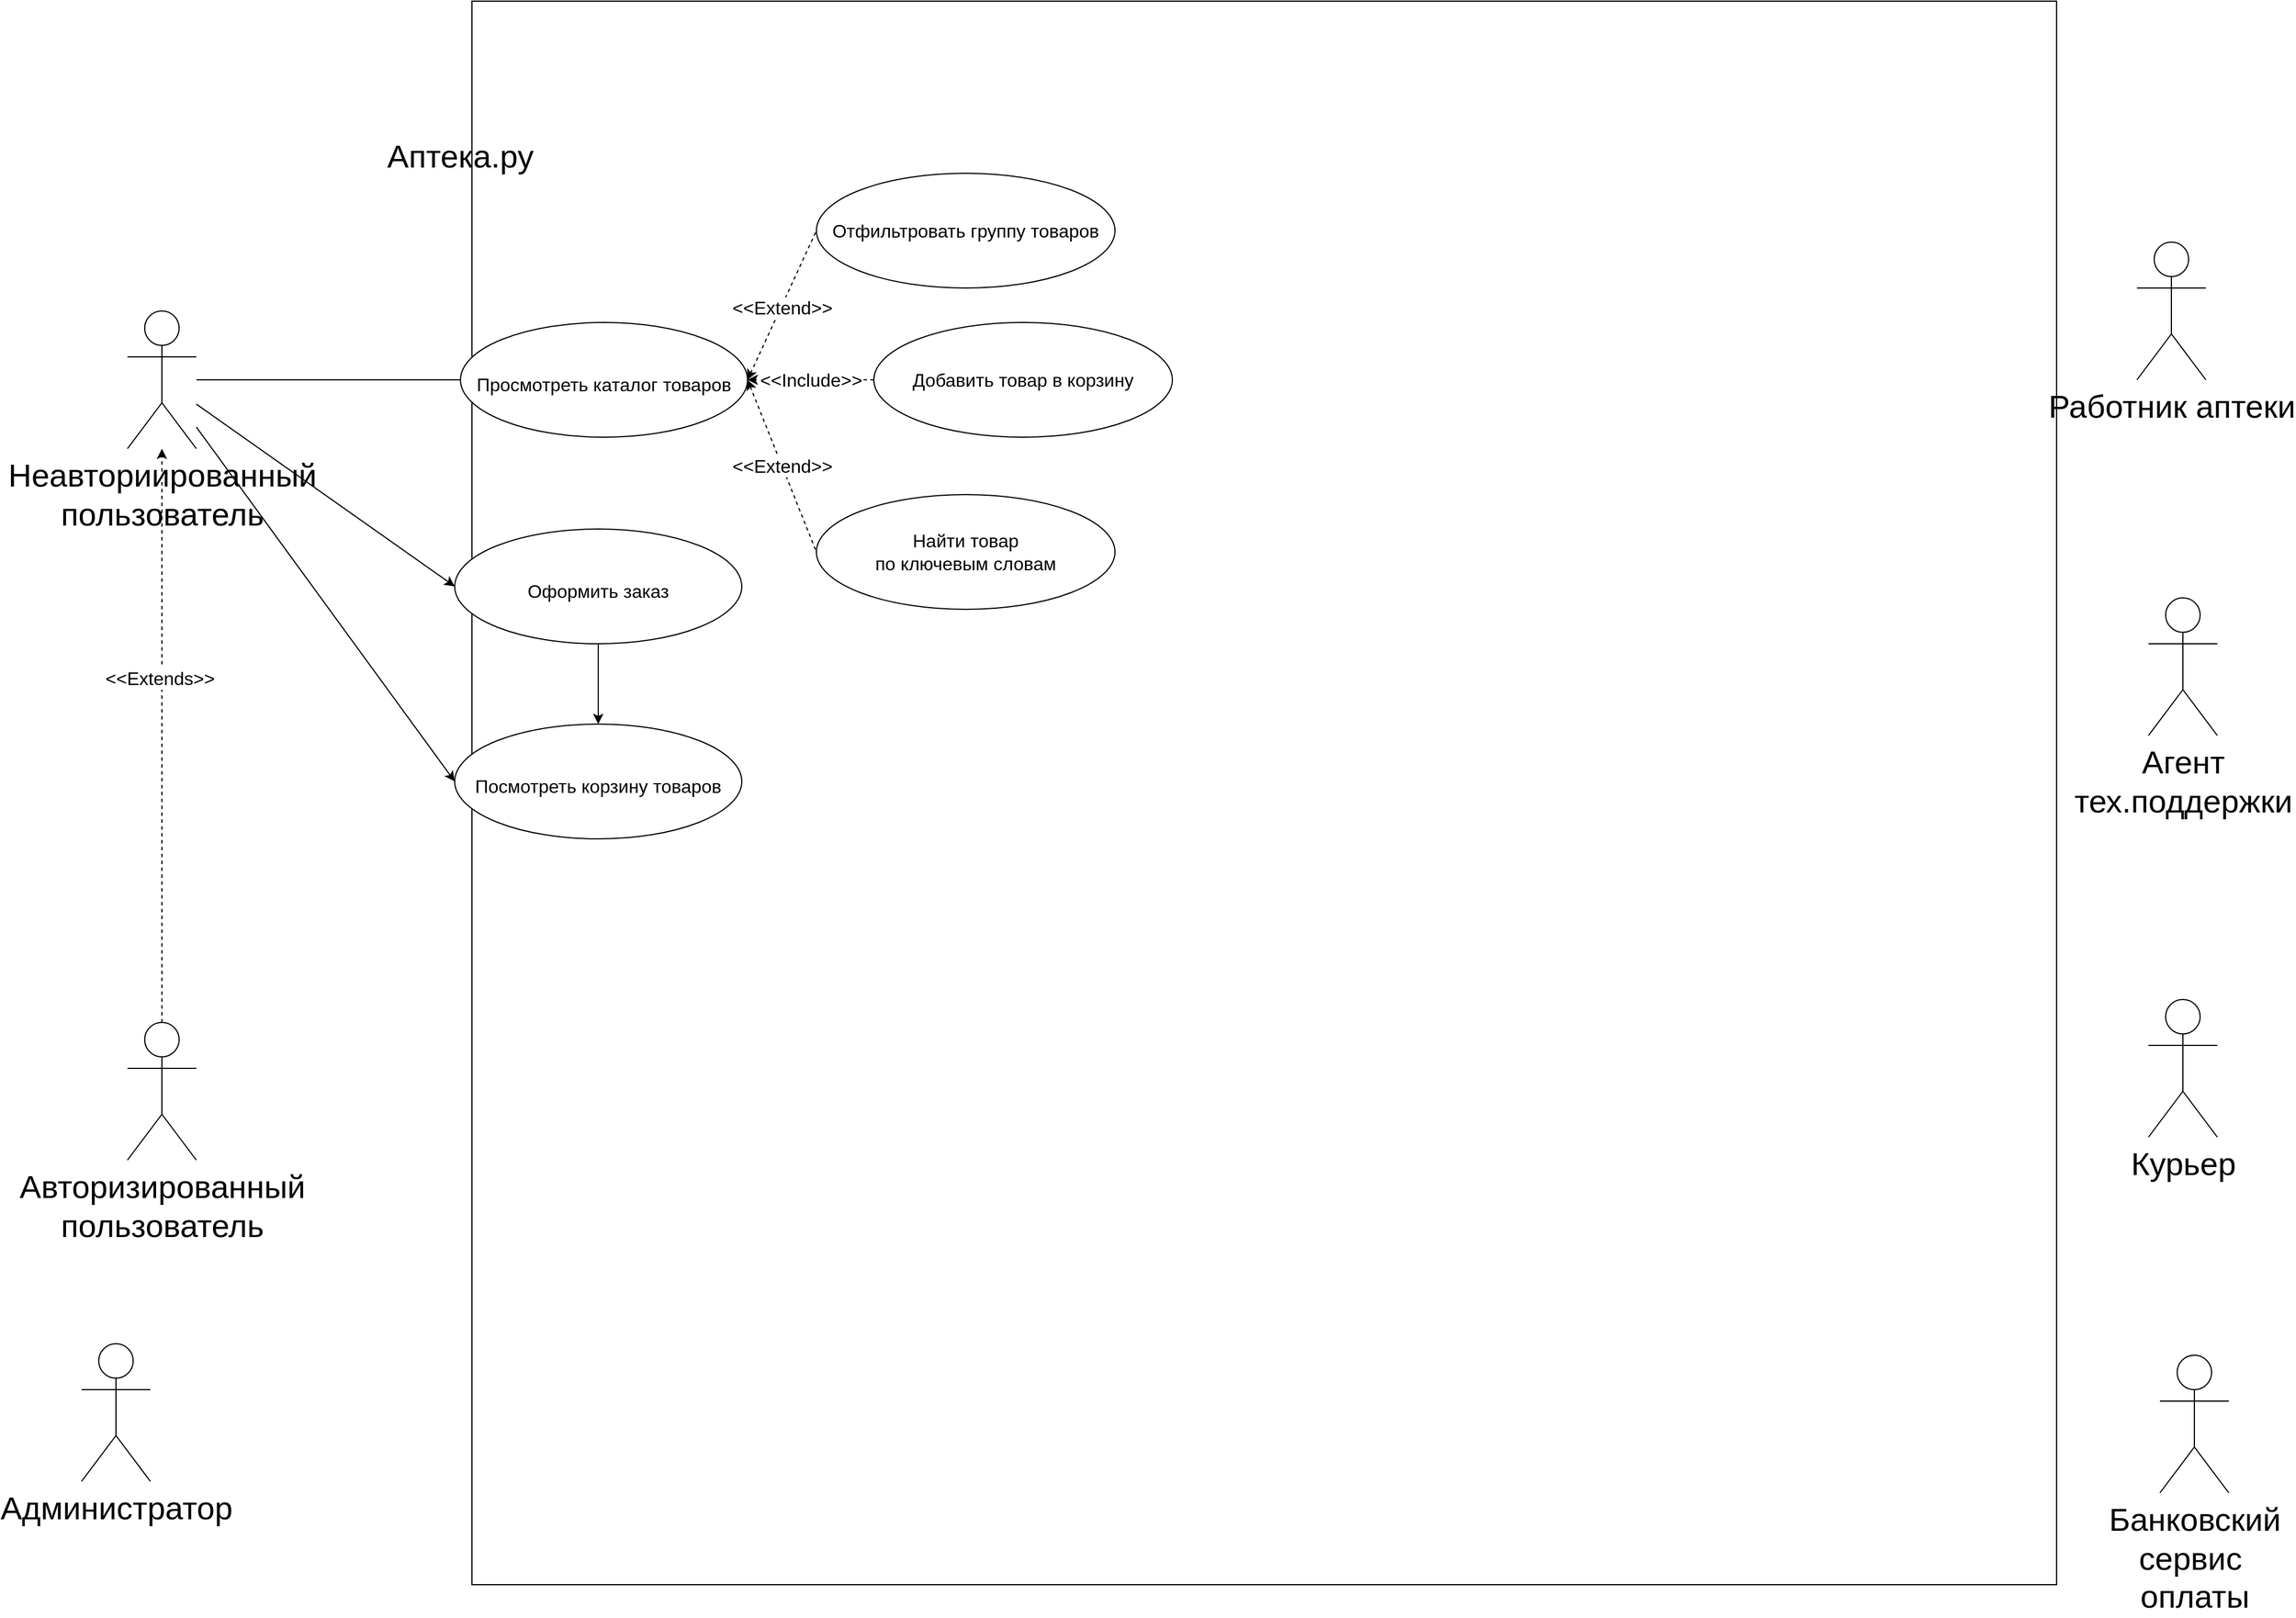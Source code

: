<mxfile version="20.6.0" type="github">
  <diagram id="BfHHQxl7yQTOUQ45r79P" name="Page-1">
    <mxGraphModel dx="2076" dy="2194" grid="1" gridSize="10" guides="1" tooltips="1" connect="1" arrows="1" fold="1" page="1" pageScale="1" pageWidth="850" pageHeight="1100" math="0" shadow="0">
      <root>
        <mxCell id="0" />
        <mxCell id="1" parent="0" />
        <mxCell id="L2ZxgYpfDoMjbY5Y4h9z-1" value="" style="whiteSpace=wrap;html=1;aspect=fixed;" vertex="1" parent="1">
          <mxGeometry x="440" y="-40" width="1380" height="1380" as="geometry" />
        </mxCell>
        <mxCell id="L2ZxgYpfDoMjbY5Y4h9z-2" value="&lt;font style=&quot;font-size: 28px;&quot;&gt;Аптека.ру&lt;/font&gt;" style="text;html=1;strokeColor=none;fillColor=none;align=center;verticalAlign=middle;whiteSpace=wrap;rounded=0;" vertex="1" parent="1">
          <mxGeometry x="400" y="80" width="60" height="30" as="geometry" />
        </mxCell>
        <mxCell id="L2ZxgYpfDoMjbY5Y4h9z-20" style="edgeStyle=orthogonalEdgeStyle;rounded=0;orthogonalLoop=1;jettySize=auto;html=1;fontSize=16;endArrow=none;endFill=0;" edge="1" parent="1" source="L2ZxgYpfDoMjbY5Y4h9z-3" target="L2ZxgYpfDoMjbY5Y4h9z-17">
          <mxGeometry relative="1" as="geometry" />
        </mxCell>
        <mxCell id="L2ZxgYpfDoMjbY5Y4h9z-28" style="edgeStyle=none;rounded=0;orthogonalLoop=1;jettySize=auto;html=1;entryX=0;entryY=0.5;entryDx=0;entryDy=0;fontSize=16;startArrow=none;startFill=0;endArrow=classic;endFill=1;" edge="1" parent="1" source="L2ZxgYpfDoMjbY5Y4h9z-3" target="L2ZxgYpfDoMjbY5Y4h9z-26">
          <mxGeometry relative="1" as="geometry" />
        </mxCell>
        <mxCell id="L2ZxgYpfDoMjbY5Y4h9z-32" style="edgeStyle=none;rounded=0;orthogonalLoop=1;jettySize=auto;html=1;entryX=0;entryY=0.5;entryDx=0;entryDy=0;fontSize=16;startArrow=none;startFill=0;endArrow=classic;endFill=1;" edge="1" parent="1" source="L2ZxgYpfDoMjbY5Y4h9z-3" target="L2ZxgYpfDoMjbY5Y4h9z-29">
          <mxGeometry relative="1" as="geometry" />
        </mxCell>
        <mxCell id="L2ZxgYpfDoMjbY5Y4h9z-3" value="Неавториированный&lt;br&gt;пользователь" style="shape=umlActor;verticalLabelPosition=bottom;verticalAlign=top;html=1;outlineConnect=0;fontSize=28;" vertex="1" parent="1">
          <mxGeometry x="140" y="230" width="60" height="120" as="geometry" />
        </mxCell>
        <mxCell id="L2ZxgYpfDoMjbY5Y4h9z-34" style="edgeStyle=none;rounded=0;orthogonalLoop=1;jettySize=auto;html=1;fontSize=18;startArrow=none;startFill=0;endArrow=classic;endFill=1;dashed=1;" edge="1" parent="1" source="L2ZxgYpfDoMjbY5Y4h9z-4" target="L2ZxgYpfDoMjbY5Y4h9z-3">
          <mxGeometry relative="1" as="geometry" />
        </mxCell>
        <mxCell id="L2ZxgYpfDoMjbY5Y4h9z-35" value="&amp;lt;&amp;lt;Extends&amp;gt;&amp;gt;" style="edgeLabel;html=1;align=center;verticalAlign=middle;resizable=0;points=[];fontSize=16;" vertex="1" connectable="0" parent="L2ZxgYpfDoMjbY5Y4h9z-34">
          <mxGeometry x="0.195" y="2" relative="1" as="geometry">
            <mxPoint y="-1" as="offset" />
          </mxGeometry>
        </mxCell>
        <mxCell id="L2ZxgYpfDoMjbY5Y4h9z-4" value="Авторизированный&lt;br&gt;пользователь" style="shape=umlActor;verticalLabelPosition=bottom;verticalAlign=top;html=1;outlineConnect=0;fontSize=28;" vertex="1" parent="1">
          <mxGeometry x="140" y="850" width="60" height="120" as="geometry" />
        </mxCell>
        <mxCell id="L2ZxgYpfDoMjbY5Y4h9z-5" value="Администратор" style="shape=umlActor;verticalLabelPosition=bottom;verticalAlign=top;html=1;outlineConnect=0;fontSize=28;" vertex="1" parent="1">
          <mxGeometry x="100" y="1130" width="60" height="120" as="geometry" />
        </mxCell>
        <mxCell id="L2ZxgYpfDoMjbY5Y4h9z-6" value="Курьер" style="shape=umlActor;verticalLabelPosition=bottom;verticalAlign=top;html=1;outlineConnect=0;fontSize=28;" vertex="1" parent="1">
          <mxGeometry x="1900" y="830" width="60" height="120" as="geometry" />
        </mxCell>
        <mxCell id="L2ZxgYpfDoMjbY5Y4h9z-7" value="Агент &lt;br&gt;тех.поддержки" style="shape=umlActor;verticalLabelPosition=bottom;verticalAlign=top;html=1;outlineConnect=0;fontSize=28;" vertex="1" parent="1">
          <mxGeometry x="1900" y="480" width="60" height="120" as="geometry" />
        </mxCell>
        <mxCell id="L2ZxgYpfDoMjbY5Y4h9z-8" value="Работник аптеки" style="shape=umlActor;verticalLabelPosition=bottom;verticalAlign=top;html=1;outlineConnect=0;fontSize=28;" vertex="1" parent="1">
          <mxGeometry x="1890" y="170" width="60" height="120" as="geometry" />
        </mxCell>
        <mxCell id="L2ZxgYpfDoMjbY5Y4h9z-16" value="Банковский&lt;br&gt;сервис&amp;nbsp;&lt;br&gt;оплаты" style="shape=umlActor;verticalLabelPosition=bottom;verticalAlign=top;html=1;outlineConnect=0;fontSize=28;" vertex="1" parent="1">
          <mxGeometry x="1910" y="1140" width="60" height="120" as="geometry" />
        </mxCell>
        <mxCell id="L2ZxgYpfDoMjbY5Y4h9z-23" value="&amp;lt;&amp;lt;Extend&amp;gt;&amp;gt;" style="rounded=0;orthogonalLoop=1;jettySize=auto;html=1;entryX=0;entryY=0.5;entryDx=0;entryDy=0;fontSize=16;endArrow=none;endFill=0;exitX=1;exitY=0.5;exitDx=0;exitDy=0;dashed=1;startArrow=classic;startFill=1;" edge="1" parent="1" source="L2ZxgYpfDoMjbY5Y4h9z-17" target="L2ZxgYpfDoMjbY5Y4h9z-18">
          <mxGeometry x="-0.007" relative="1" as="geometry">
            <mxPoint y="1" as="offset" />
          </mxGeometry>
        </mxCell>
        <mxCell id="L2ZxgYpfDoMjbY5Y4h9z-24" value="&amp;lt;&amp;lt;Extend&amp;gt;&amp;gt;" style="edgeStyle=none;rounded=0;orthogonalLoop=1;jettySize=auto;html=1;fontSize=16;endArrow=none;endFill=0;exitX=1;exitY=0.5;exitDx=0;exitDy=0;entryX=0;entryY=0.5;entryDx=0;entryDy=0;dashed=1;startArrow=classic;startFill=1;" edge="1" parent="1" source="L2ZxgYpfDoMjbY5Y4h9z-17" target="L2ZxgYpfDoMjbY5Y4h9z-19">
          <mxGeometry relative="1" as="geometry" />
        </mxCell>
        <mxCell id="L2ZxgYpfDoMjbY5Y4h9z-17" value="&lt;font style=&quot;font-size: 16px;&quot;&gt;Просмотреть каталог товаров&lt;/font&gt;" style="ellipse;whiteSpace=wrap;html=1;fontSize=28;" vertex="1" parent="1">
          <mxGeometry x="430" y="240" width="250" height="100" as="geometry" />
        </mxCell>
        <mxCell id="L2ZxgYpfDoMjbY5Y4h9z-18" value="Отфильтровать группу товаров" style="ellipse;whiteSpace=wrap;html=1;fontSize=16;" vertex="1" parent="1">
          <mxGeometry x="740" y="110" width="260" height="100" as="geometry" />
        </mxCell>
        <mxCell id="L2ZxgYpfDoMjbY5Y4h9z-19" value="Найти товар &lt;br&gt;по ключевым словам" style="ellipse;whiteSpace=wrap;html=1;fontSize=16;" vertex="1" parent="1">
          <mxGeometry x="740" y="390" width="260" height="100" as="geometry" />
        </mxCell>
        <mxCell id="L2ZxgYpfDoMjbY5Y4h9z-33" style="edgeStyle=none;rounded=0;orthogonalLoop=1;jettySize=auto;html=1;fontSize=16;startArrow=none;startFill=0;endArrow=classic;endFill=1;" edge="1" parent="1" source="L2ZxgYpfDoMjbY5Y4h9z-26" target="L2ZxgYpfDoMjbY5Y4h9z-29">
          <mxGeometry relative="1" as="geometry" />
        </mxCell>
        <mxCell id="L2ZxgYpfDoMjbY5Y4h9z-26" value="&lt;span style=&quot;font-size: 16px;&quot;&gt;Оформить заказ&lt;/span&gt;" style="ellipse;whiteSpace=wrap;html=1;fontSize=28;" vertex="1" parent="1">
          <mxGeometry x="425" y="420" width="250" height="100" as="geometry" />
        </mxCell>
        <mxCell id="L2ZxgYpfDoMjbY5Y4h9z-29" value="&lt;span style=&quot;font-size: 16px;&quot;&gt;Посмотреть корзину товаров&lt;/span&gt;" style="ellipse;whiteSpace=wrap;html=1;fontSize=28;" vertex="1" parent="1">
          <mxGeometry x="425" y="590" width="250" height="100" as="geometry" />
        </mxCell>
        <mxCell id="L2ZxgYpfDoMjbY5Y4h9z-31" value="&amp;lt;&amp;lt;Include&amp;gt;&amp;gt;" style="edgeStyle=none;rounded=0;orthogonalLoop=1;jettySize=auto;html=1;fontSize=16;startArrow=none;startFill=0;endArrow=classic;endFill=1;dashed=1;" edge="1" parent="1" source="L2ZxgYpfDoMjbY5Y4h9z-30" target="L2ZxgYpfDoMjbY5Y4h9z-17">
          <mxGeometry relative="1" as="geometry" />
        </mxCell>
        <mxCell id="L2ZxgYpfDoMjbY5Y4h9z-30" value="Добавить товар в корзину" style="ellipse;whiteSpace=wrap;html=1;fontSize=16;" vertex="1" parent="1">
          <mxGeometry x="790" y="240" width="260" height="100" as="geometry" />
        </mxCell>
      </root>
    </mxGraphModel>
  </diagram>
</mxfile>
